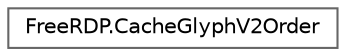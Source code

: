 digraph "Graphical Class Hierarchy"
{
 // LATEX_PDF_SIZE
  bgcolor="transparent";
  edge [fontname=Helvetica,fontsize=10,labelfontname=Helvetica,labelfontsize=10];
  node [fontname=Helvetica,fontsize=10,shape=box,height=0.2,width=0.4];
  rankdir="LR";
  Node0 [id="Node000000",label="FreeRDP.CacheGlyphV2Order",height=0.2,width=0.4,color="grey40", fillcolor="white", style="filled",URL="$struct_free_r_d_p_1_1_cache_glyph_v2_order.html",tooltip=" "];
}
